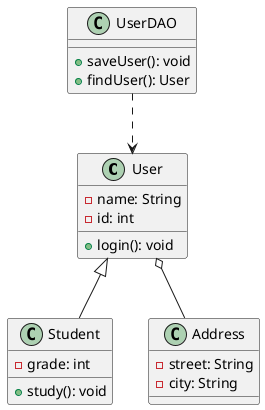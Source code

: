 @startuml Simple User-Student Relationships

class User {
    -name: String
    -id: int
    +login(): void
}

class Student {
    -grade: int
    +study(): void
}

class Address {
    -street: String
    -city: String
}

class UserDAO {
    +saveUser(): void
    +findUser(): User
}

' Inheritance (IS-A)
User <|-- Student

' Aggregation (HAS-A)
User o-- Address

' Association (USES)
UserDAO ..> User

@enduml